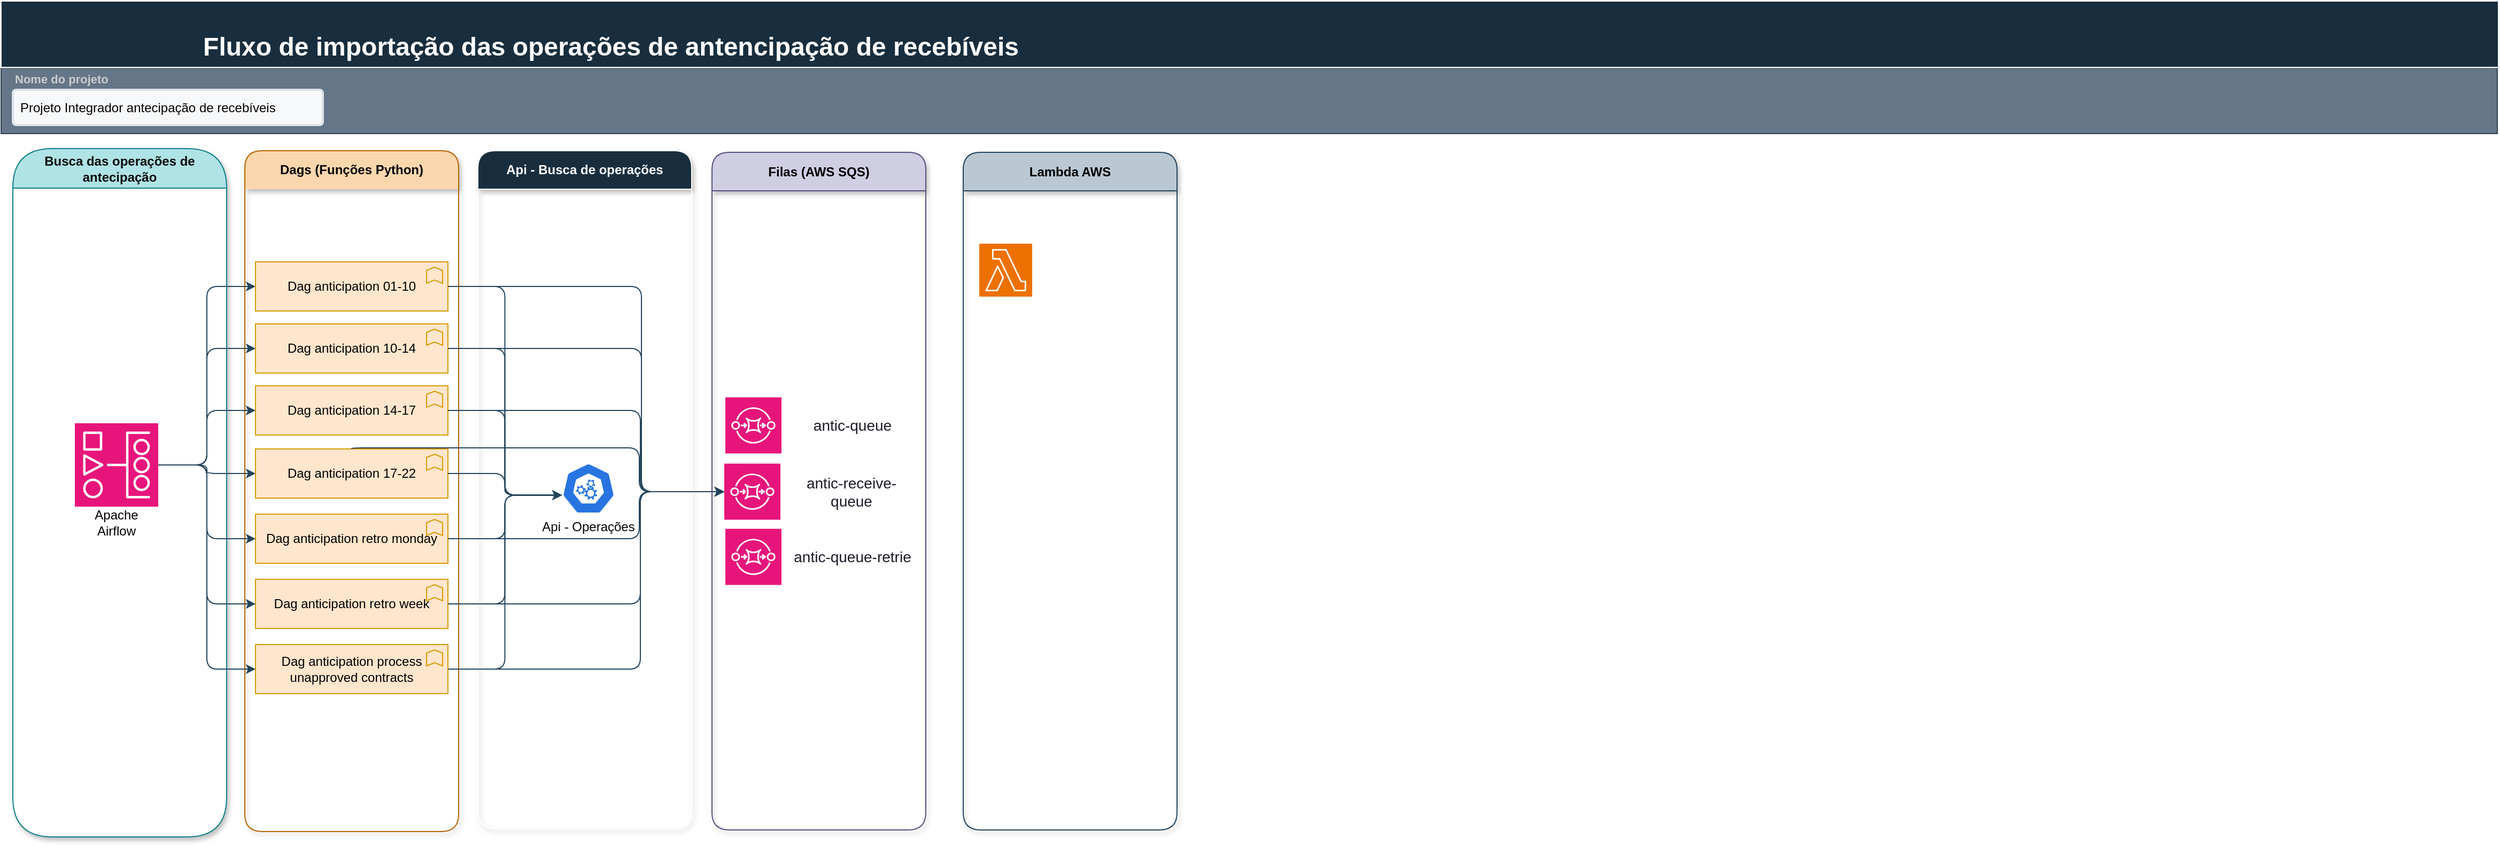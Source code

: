 <mxfile version="22.1.18" type="github">
  <diagram name="Página-1" id="1P7u8e3N7PmuP5SiBK7s">
    <mxGraphModel dx="1195" dy="685" grid="0" gridSize="10" guides="1" tooltips="1" connect="1" arrows="1" fold="1" page="1" pageScale="1" pageWidth="1169" pageHeight="827" math="0" shadow="0">
      <root>
        <mxCell id="0" />
        <mxCell id="1" parent="0" />
        <mxCell id="IEycJOYNlMnMHg5cLe1--47" value="" style="rounded=0;whiteSpace=wrap;html=1;strokeColor=#314354;fontColor=#ffffff;fillColor=#647687;" vertex="1" parent="1">
          <mxGeometry y="62" width="2335" height="62" as="geometry" />
        </mxCell>
        <mxCell id="IEycJOYNlMnMHg5cLe1--11" value="" style="rounded=0;whiteSpace=wrap;html=1;strokeColor=#FFFFFF;fontColor=#FFFFFF;fillColor=#182E3E;" vertex="1" parent="1">
          <mxGeometry width="2336" height="62" as="geometry" />
        </mxCell>
        <mxCell id="IEycJOYNlMnMHg5cLe1--8" value="Fluxo de importação das operações de antencipação de recebíveis" style="text;strokeColor=none;fillColor=none;html=1;fontSize=24;fontStyle=1;verticalAlign=middle;align=center;fontColor=#FFFFFF;" vertex="1" parent="1">
          <mxGeometry x="520" y="23" width="100" height="40" as="geometry" />
        </mxCell>
        <mxCell id="IEycJOYNlMnMHg5cLe1--9" value="&lt;font color=&quot;#cccccc&quot;&gt;Nome do projeto&lt;/font&gt;" style="fillColor=none;strokeColor=none;html=1;fontSize=11;fontStyle=0;align=left;fontColor=#596780;fontStyle=1;fontSize=11;rounded=1;" vertex="1" parent="1">
          <mxGeometry x="11" y="63" width="240" height="20" as="geometry" />
        </mxCell>
        <mxCell id="IEycJOYNlMnMHg5cLe1--10" value="&lt;font color=&quot;#030303&quot;&gt;Projeto Integrador antecipação de recebíveis&lt;br&gt;&lt;/font&gt;" style="rounded=1;arcSize=9;fillColor=#F7F8F9;align=left;spacingLeft=5;strokeColor=#DEE1E6;html=1;strokeWidth=2;fontSize=12;fontColor=#FFFFFF;" vertex="1" parent="1">
          <mxGeometry x="11" y="83" width="290" height="33" as="geometry" />
        </mxCell>
        <mxCell id="IEycJOYNlMnMHg5cLe1--15" value="&lt;font color=&quot;#0a0a0a&quot;&gt;Busca das operações de antecipação&lt;/font&gt;" style="swimlane;whiteSpace=wrap;html=1;rounded=1;arcSize=50;shadow=1;glass=0;swimlaneFillColor=default;fillStyle=solid;startSize=37;fillColor=#b0e3e6;strokeColor=#0e8088;" vertex="1" parent="1">
          <mxGeometry x="11" y="138" width="200" height="644" as="geometry" />
        </mxCell>
        <mxCell id="IEycJOYNlMnMHg5cLe1--17" value="" style="group" vertex="1" connectable="0" parent="IEycJOYNlMnMHg5cLe1--15">
          <mxGeometry x="58" y="257" width="78" height="108" as="geometry" />
        </mxCell>
        <mxCell id="IEycJOYNlMnMHg5cLe1--18" value="" style="sketch=0;points=[[0,0,0],[0.25,0,0],[0.5,0,0],[0.75,0,0],[1,0,0],[0,1,0],[0.25,1,0],[0.5,1,0],[0.75,1,0],[1,1,0],[0,0.25,0],[0,0.5,0],[0,0.75,0],[1,0.25,0],[1,0.5,0],[1,0.75,0]];outlineConnect=0;fontColor=#232F3E;fillColor=#E7157B;strokeColor=#ffffff;dashed=0;verticalLabelPosition=bottom;verticalAlign=top;align=center;html=1;fontSize=12;fontStyle=0;aspect=fixed;shape=mxgraph.aws4.resourceIcon;resIcon=mxgraph.aws4.managed_workflows_for_apache_airflow;rounded=1;" vertex="1" parent="IEycJOYNlMnMHg5cLe1--17">
          <mxGeometry width="78" height="78" as="geometry" />
        </mxCell>
        <mxCell id="IEycJOYNlMnMHg5cLe1--19" value="&lt;font color=&quot;#000000&quot;&gt;Apache Airflow&lt;br&gt;&lt;/font&gt;" style="text;strokeColor=none;align=center;fillColor=none;html=1;verticalAlign=middle;whiteSpace=wrap;rounded=0;fontColor=#FFFFFF;" vertex="1" parent="IEycJOYNlMnMHg5cLe1--17">
          <mxGeometry x="9" y="78" width="60" height="30" as="geometry" />
        </mxCell>
        <mxCell id="IEycJOYNlMnMHg5cLe1--20" value="Dags (Funções Python)" style="swimlane;whiteSpace=wrap;html=1;rounded=1;strokeColor=#b46504;fillColor=#fad7ac;shadow=1;startSize=36;swimlaneLine=0;" vertex="1" parent="1">
          <mxGeometry x="228" y="140" width="200" height="637" as="geometry" />
        </mxCell>
        <mxCell id="IEycJOYNlMnMHg5cLe1--21" value="Dag anticipation 01-10" style="html=1;outlineConnect=0;whiteSpace=wrap;fillColor=#ffe6cc;shape=mxgraph.archimate.application;appType=function;rounded=1;strokeColor=#d79b00;" vertex="1" parent="IEycJOYNlMnMHg5cLe1--20">
          <mxGeometry x="10" y="104" width="180" height="46" as="geometry" />
        </mxCell>
        <mxCell id="IEycJOYNlMnMHg5cLe1--22" value="Dag anticipation 10-14" style="html=1;outlineConnect=0;whiteSpace=wrap;fillColor=#ffe6cc;shape=mxgraph.archimate.application;appType=function;rounded=1;strokeColor=#d79b00;" vertex="1" parent="IEycJOYNlMnMHg5cLe1--20">
          <mxGeometry x="10" y="162" width="180" height="46" as="geometry" />
        </mxCell>
        <mxCell id="IEycJOYNlMnMHg5cLe1--23" value="Dag anticipation 14-17" style="html=1;outlineConnect=0;whiteSpace=wrap;fillColor=#ffe6cc;shape=mxgraph.archimate.application;appType=function;rounded=1;strokeColor=#d79b00;" vertex="1" parent="IEycJOYNlMnMHg5cLe1--20">
          <mxGeometry x="10" y="220" width="180" height="46" as="geometry" />
        </mxCell>
        <mxCell id="IEycJOYNlMnMHg5cLe1--24" value="Dag anticipation 17-22" style="html=1;outlineConnect=0;whiteSpace=wrap;fillColor=#ffe6cc;shape=mxgraph.archimate.application;appType=function;rounded=1;strokeColor=#d79b00;" vertex="1" parent="IEycJOYNlMnMHg5cLe1--20">
          <mxGeometry x="10" y="279" width="180" height="46" as="geometry" />
        </mxCell>
        <mxCell id="IEycJOYNlMnMHg5cLe1--25" value="Dag anticipation retro monday" style="html=1;outlineConnect=0;whiteSpace=wrap;fillColor=#ffe6cc;shape=mxgraph.archimate.application;appType=function;rounded=1;strokeColor=#d79b00;" vertex="1" parent="IEycJOYNlMnMHg5cLe1--20">
          <mxGeometry x="10" y="340" width="180" height="46" as="geometry" />
        </mxCell>
        <mxCell id="IEycJOYNlMnMHg5cLe1--26" value="Dag anticipation retro week" style="html=1;outlineConnect=0;whiteSpace=wrap;fillColor=#ffe6cc;shape=mxgraph.archimate.application;appType=function;rounded=1;strokeColor=#d79b00;" vertex="1" parent="IEycJOYNlMnMHg5cLe1--20">
          <mxGeometry x="10" y="401" width="180" height="46" as="geometry" />
        </mxCell>
        <mxCell id="IEycJOYNlMnMHg5cLe1--27" value="Dag anticipation process unapproved contracts" style="html=1;outlineConnect=0;whiteSpace=wrap;fillColor=#ffe6cc;shape=mxgraph.archimate.application;appType=function;rounded=1;strokeColor=#d79b00;" vertex="1" parent="IEycJOYNlMnMHg5cLe1--20">
          <mxGeometry x="10" y="462" width="180" height="46" as="geometry" />
        </mxCell>
        <mxCell id="IEycJOYNlMnMHg5cLe1--29" style="edgeStyle=orthogonalEdgeStyle;rounded=1;orthogonalLoop=1;jettySize=auto;html=1;entryX=0;entryY=0.5;entryDx=0;entryDy=0;entryPerimeter=0;strokeColor=#23445D;" edge="1" parent="1" source="IEycJOYNlMnMHg5cLe1--18" target="IEycJOYNlMnMHg5cLe1--21">
          <mxGeometry relative="1" as="geometry" />
        </mxCell>
        <mxCell id="IEycJOYNlMnMHg5cLe1--30" style="edgeStyle=orthogonalEdgeStyle;rounded=1;orthogonalLoop=1;jettySize=auto;html=1;entryX=0;entryY=0.5;entryDx=0;entryDy=0;entryPerimeter=0;strokeColor=#23445D;" edge="1" parent="1" source="IEycJOYNlMnMHg5cLe1--18" target="IEycJOYNlMnMHg5cLe1--22">
          <mxGeometry relative="1" as="geometry" />
        </mxCell>
        <mxCell id="IEycJOYNlMnMHg5cLe1--31" style="edgeStyle=orthogonalEdgeStyle;rounded=1;orthogonalLoop=1;jettySize=auto;html=1;strokeColor=#23445D;" edge="1" parent="1" source="IEycJOYNlMnMHg5cLe1--18" target="IEycJOYNlMnMHg5cLe1--23">
          <mxGeometry relative="1" as="geometry" />
        </mxCell>
        <mxCell id="IEycJOYNlMnMHg5cLe1--32" style="edgeStyle=orthogonalEdgeStyle;rounded=1;orthogonalLoop=1;jettySize=auto;html=1;strokeColor=#23445D;" edge="1" parent="1" source="IEycJOYNlMnMHg5cLe1--18" target="IEycJOYNlMnMHg5cLe1--24">
          <mxGeometry relative="1" as="geometry" />
        </mxCell>
        <mxCell id="IEycJOYNlMnMHg5cLe1--33" style="edgeStyle=orthogonalEdgeStyle;rounded=1;orthogonalLoop=1;jettySize=auto;html=1;entryX=0;entryY=0.5;entryDx=0;entryDy=0;entryPerimeter=0;strokeColor=#23445D;" edge="1" parent="1" source="IEycJOYNlMnMHg5cLe1--18" target="IEycJOYNlMnMHg5cLe1--25">
          <mxGeometry relative="1" as="geometry" />
        </mxCell>
        <mxCell id="IEycJOYNlMnMHg5cLe1--34" style="edgeStyle=orthogonalEdgeStyle;rounded=1;orthogonalLoop=1;jettySize=auto;html=1;entryX=0;entryY=0.5;entryDx=0;entryDy=0;entryPerimeter=0;strokeColor=#23445D;" edge="1" parent="1" source="IEycJOYNlMnMHg5cLe1--18" target="IEycJOYNlMnMHg5cLe1--26">
          <mxGeometry relative="1" as="geometry" />
        </mxCell>
        <mxCell id="IEycJOYNlMnMHg5cLe1--35" style="edgeStyle=orthogonalEdgeStyle;rounded=1;orthogonalLoop=1;jettySize=auto;html=1;entryX=0;entryY=0.5;entryDx=0;entryDy=0;entryPerimeter=0;strokeColor=#23445D;" edge="1" parent="1" source="IEycJOYNlMnMHg5cLe1--18" target="IEycJOYNlMnMHg5cLe1--27">
          <mxGeometry relative="1" as="geometry" />
        </mxCell>
        <mxCell id="IEycJOYNlMnMHg5cLe1--37" value="Api - Busca de operações" style="swimlane;whiteSpace=wrap;html=1;rounded=1;strokeColor=#FFFFFF;fontColor=#FFFFFF;fillColor=#182E3E;shadow=1;startSize=36;" vertex="1" parent="1">
          <mxGeometry x="446" y="140" width="200" height="634" as="geometry" />
        </mxCell>
        <mxCell id="IEycJOYNlMnMHg5cLe1--38" value="" style="aspect=fixed;sketch=0;html=1;dashed=0;whitespace=wrap;fillColor=#2875E2;strokeColor=#ffffff;points=[[0.005,0.63,0],[0.1,0.2,0],[0.9,0.2,0],[0.5,0,0],[0.995,0.63,0],[0.72,0.99,0],[0.5,1,0],[0.28,0.99,0]];shape=mxgraph.kubernetes.icon2;prIcon=api;rounded=1;fontColor=#FFFFFF;" vertex="1" parent="IEycJOYNlMnMHg5cLe1--37">
          <mxGeometry x="78.5" y="292" width="50" height="48" as="geometry" />
        </mxCell>
        <mxCell id="IEycJOYNlMnMHg5cLe1--39" value="&lt;font color=&quot;#030303&quot;&gt;Api - Operações&lt;br&gt;&lt;/font&gt;" style="text;html=1;strokeColor=none;fillColor=none;align=center;verticalAlign=middle;whiteSpace=wrap;rounded=0;fontColor=#FFFFFF;" vertex="1" parent="IEycJOYNlMnMHg5cLe1--37">
          <mxGeometry x="44" y="337" width="119" height="30" as="geometry" />
        </mxCell>
        <mxCell id="IEycJOYNlMnMHg5cLe1--40" style="edgeStyle=orthogonalEdgeStyle;rounded=1;orthogonalLoop=1;jettySize=auto;html=1;entryX=0.005;entryY=0.63;entryDx=0;entryDy=0;entryPerimeter=0;strokeColor=#23445D;" edge="1" parent="1" source="IEycJOYNlMnMHg5cLe1--21" target="IEycJOYNlMnMHg5cLe1--38">
          <mxGeometry relative="1" as="geometry" />
        </mxCell>
        <mxCell id="IEycJOYNlMnMHg5cLe1--41" style="edgeStyle=orthogonalEdgeStyle;rounded=1;orthogonalLoop=1;jettySize=auto;html=1;entryX=0.005;entryY=0.63;entryDx=0;entryDy=0;entryPerimeter=0;strokeColor=#23445D;" edge="1" parent="1" source="IEycJOYNlMnMHg5cLe1--22" target="IEycJOYNlMnMHg5cLe1--38">
          <mxGeometry relative="1" as="geometry" />
        </mxCell>
        <mxCell id="IEycJOYNlMnMHg5cLe1--42" style="edgeStyle=orthogonalEdgeStyle;rounded=1;orthogonalLoop=1;jettySize=auto;html=1;entryX=0.005;entryY=0.63;entryDx=0;entryDy=0;entryPerimeter=0;strokeColor=#23445D;" edge="1" parent="1" source="IEycJOYNlMnMHg5cLe1--23" target="IEycJOYNlMnMHg5cLe1--38">
          <mxGeometry relative="1" as="geometry" />
        </mxCell>
        <mxCell id="IEycJOYNlMnMHg5cLe1--43" style="edgeStyle=orthogonalEdgeStyle;rounded=1;orthogonalLoop=1;jettySize=auto;html=1;entryX=0.005;entryY=0.63;entryDx=0;entryDy=0;entryPerimeter=0;strokeColor=#23445D;" edge="1" parent="1" source="IEycJOYNlMnMHg5cLe1--24" target="IEycJOYNlMnMHg5cLe1--38">
          <mxGeometry relative="1" as="geometry" />
        </mxCell>
        <mxCell id="IEycJOYNlMnMHg5cLe1--44" style="edgeStyle=orthogonalEdgeStyle;rounded=1;orthogonalLoop=1;jettySize=auto;html=1;entryX=0.005;entryY=0.63;entryDx=0;entryDy=0;entryPerimeter=0;strokeColor=#23445D;" edge="1" parent="1" source="IEycJOYNlMnMHg5cLe1--25" target="IEycJOYNlMnMHg5cLe1--38">
          <mxGeometry relative="1" as="geometry" />
        </mxCell>
        <mxCell id="IEycJOYNlMnMHg5cLe1--45" style="edgeStyle=orthogonalEdgeStyle;rounded=1;orthogonalLoop=1;jettySize=auto;html=1;entryX=0.005;entryY=0.63;entryDx=0;entryDy=0;entryPerimeter=0;strokeColor=#23445D;" edge="1" parent="1" source="IEycJOYNlMnMHg5cLe1--26" target="IEycJOYNlMnMHg5cLe1--38">
          <mxGeometry relative="1" as="geometry" />
        </mxCell>
        <mxCell id="IEycJOYNlMnMHg5cLe1--46" style="edgeStyle=orthogonalEdgeStyle;rounded=1;orthogonalLoop=1;jettySize=auto;html=1;entryX=0.005;entryY=0.63;entryDx=0;entryDy=0;entryPerimeter=0;strokeColor=#23445D;" edge="1" parent="1" source="IEycJOYNlMnMHg5cLe1--27" target="IEycJOYNlMnMHg5cLe1--38">
          <mxGeometry relative="1" as="geometry" />
        </mxCell>
        <mxCell id="IEycJOYNlMnMHg5cLe1--48" value="Lambda AWS" style="swimlane;whiteSpace=wrap;html=1;rounded=1;strokeColor=#23445d;fillColor=#bac8d3;shadow=1;startSize=36;" vertex="1" parent="1">
          <mxGeometry x="900" y="141.5" width="200" height="634" as="geometry" />
        </mxCell>
        <mxCell id="IEycJOYNlMnMHg5cLe1--78" value="" style="sketch=0;points=[[0,0,0],[0.25,0,0],[0.5,0,0],[0.75,0,0],[1,0,0],[0,1,0],[0.25,1,0],[0.5,1,0],[0.75,1,0],[1,1,0],[0,0.25,0],[0,0.5,0],[0,0.75,0],[1,0.25,0],[1,0.5,0],[1,0.75,0]];outlineConnect=0;fontColor=#232F3E;fillColor=#ED7100;strokeColor=#ffffff;dashed=0;verticalLabelPosition=bottom;verticalAlign=top;align=center;html=1;fontSize=12;fontStyle=0;aspect=fixed;shape=mxgraph.aws4.resourceIcon;resIcon=mxgraph.aws4.lambda;rounded=1;" vertex="1" parent="IEycJOYNlMnMHg5cLe1--48">
          <mxGeometry x="15" y="85.5" width="49.5" height="49.5" as="geometry" />
        </mxCell>
        <mxCell id="IEycJOYNlMnMHg5cLe1--51" value="Filas (AWS SQS)" style="swimlane;whiteSpace=wrap;html=1;rounded=1;strokeColor=#56517e;fillColor=#d0cee2;shadow=1;startSize=36;" vertex="1" parent="1">
          <mxGeometry x="665" y="141.5" width="200" height="634" as="geometry" />
        </mxCell>
        <mxCell id="IEycJOYNlMnMHg5cLe1--60" value="" style="sketch=0;points=[[0,0,0],[0.25,0,0],[0.5,0,0],[0.75,0,0],[1,0,0],[0,1,0],[0.25,1,0],[0.5,1,0],[0.75,1,0],[1,1,0],[0,0.25,0],[0,0.5,0],[0,0.75,0],[1,0.25,0],[1,0.5,0],[1,0.75,0]];outlineConnect=0;fontColor=#232F3E;fillColor=#E7157B;strokeColor=#ffffff;dashed=0;verticalLabelPosition=bottom;verticalAlign=top;align=center;html=1;fontSize=12;fontStyle=0;aspect=fixed;shape=mxgraph.aws4.resourceIcon;resIcon=mxgraph.aws4.sqs;rounded=1;" vertex="1" parent="IEycJOYNlMnMHg5cLe1--51">
          <mxGeometry x="12.5" y="229.25" width="52.5" height="52.5" as="geometry" />
        </mxCell>
        <mxCell id="IEycJOYNlMnMHg5cLe1--65" value="&lt;font color=&quot;#1a1b26&quot; style=&quot;font-size: 14px;&quot;&gt;antic-queue&lt;/font&gt;" style="text;html=1;strokeColor=none;fillColor=none;align=center;verticalAlign=middle;whiteSpace=wrap;rounded=0;fontColor=#FFFFFF;fontStyle=0;fontSize=14;" vertex="1" parent="IEycJOYNlMnMHg5cLe1--51">
          <mxGeometry x="73.5" y="240.5" width="115" height="30" as="geometry" />
        </mxCell>
        <mxCell id="IEycJOYNlMnMHg5cLe1--66" value="" style="sketch=0;points=[[0,0,0],[0.25,0,0],[0.5,0,0],[0.75,0,0],[1,0,0],[0,1,0],[0.25,1,0],[0.5,1,0],[0.75,1,0],[1,1,0],[0,0.25,0],[0,0.5,0],[0,0.75,0],[1,0.25,0],[1,0.5,0],[1,0.75,0]];outlineConnect=0;fontColor=#232F3E;fillColor=#E7157B;strokeColor=#ffffff;dashed=0;verticalLabelPosition=bottom;verticalAlign=top;align=center;html=1;fontSize=12;fontStyle=0;aspect=fixed;shape=mxgraph.aws4.resourceIcon;resIcon=mxgraph.aws4.sqs;rounded=1;" vertex="1" parent="IEycJOYNlMnMHg5cLe1--51">
          <mxGeometry x="11.5" y="291.25" width="52.5" height="52.5" as="geometry" />
        </mxCell>
        <mxCell id="IEycJOYNlMnMHg5cLe1--67" value="&lt;font color=&quot;#1a1b26&quot; style=&quot;font-size: 14px;&quot;&gt;antic-receive-queue&lt;/font&gt;" style="text;html=1;strokeColor=none;fillColor=none;align=center;verticalAlign=middle;whiteSpace=wrap;rounded=0;fontColor=#FFFFFF;fontStyle=0;fontSize=14;" vertex="1" parent="IEycJOYNlMnMHg5cLe1--51">
          <mxGeometry x="72.5" y="302.5" width="115" height="30" as="geometry" />
        </mxCell>
        <mxCell id="IEycJOYNlMnMHg5cLe1--68" value="" style="sketch=0;points=[[0,0,0],[0.25,0,0],[0.5,0,0],[0.75,0,0],[1,0,0],[0,1,0],[0.25,1,0],[0.5,1,0],[0.75,1,0],[1,1,0],[0,0.25,0],[0,0.5,0],[0,0.75,0],[1,0.25,0],[1,0.5,0],[1,0.75,0]];outlineConnect=0;fontColor=#232F3E;fillColor=#E7157B;strokeColor=#ffffff;dashed=0;verticalLabelPosition=bottom;verticalAlign=top;align=center;html=1;fontSize=12;fontStyle=0;aspect=fixed;shape=mxgraph.aws4.resourceIcon;resIcon=mxgraph.aws4.sqs;rounded=1;" vertex="1" parent="IEycJOYNlMnMHg5cLe1--51">
          <mxGeometry x="12.5" y="352.25" width="52.5" height="52.5" as="geometry" />
        </mxCell>
        <mxCell id="IEycJOYNlMnMHg5cLe1--69" value="&lt;div&gt;&lt;font color=&quot;#1a1b26&quot; style=&quot;font-size: 14px;&quot;&gt;antic-queue-retrie&lt;/font&gt;&lt;/div&gt;" style="text;html=1;strokeColor=none;fillColor=none;align=center;verticalAlign=middle;whiteSpace=wrap;rounded=0;fontColor=#FFFFFF;fontStyle=0;fontSize=14;" vertex="1" parent="IEycJOYNlMnMHg5cLe1--51">
          <mxGeometry x="73.5" y="363.5" width="115" height="30" as="geometry" />
        </mxCell>
        <mxCell id="IEycJOYNlMnMHg5cLe1--62" value="Text" style="text;html=1;strokeColor=none;fillColor=none;align=center;verticalAlign=middle;whiteSpace=wrap;rounded=0;fontColor=#FFFFFF;" vertex="1" parent="1">
          <mxGeometry x="593" y="380" width="60" height="30" as="geometry" />
        </mxCell>
        <mxCell id="IEycJOYNlMnMHg5cLe1--64" value="Text" style="text;html=1;strokeColor=none;fillColor=none;align=center;verticalAlign=middle;whiteSpace=wrap;rounded=0;fontColor=#FFFFFF;" vertex="1" parent="1">
          <mxGeometry x="593" y="361" width="60" height="30" as="geometry" />
        </mxCell>
        <mxCell id="IEycJOYNlMnMHg5cLe1--70" style="edgeStyle=orthogonalEdgeStyle;rounded=1;orthogonalLoop=1;jettySize=auto;html=1;entryX=0;entryY=0.5;entryDx=0;entryDy=0;entryPerimeter=0;strokeColor=#23445D;" edge="1" parent="1" source="IEycJOYNlMnMHg5cLe1--21" target="IEycJOYNlMnMHg5cLe1--66">
          <mxGeometry relative="1" as="geometry">
            <Array as="points">
              <mxPoint x="599" y="267" />
              <mxPoint x="599" y="459" />
            </Array>
          </mxGeometry>
        </mxCell>
        <mxCell id="IEycJOYNlMnMHg5cLe1--71" style="edgeStyle=orthogonalEdgeStyle;rounded=1;orthogonalLoop=1;jettySize=auto;html=1;entryX=0;entryY=0.5;entryDx=0;entryDy=0;entryPerimeter=0;strokeColor=#23445D;" edge="1" parent="1" source="IEycJOYNlMnMHg5cLe1--22" target="IEycJOYNlMnMHg5cLe1--66">
          <mxGeometry relative="1" as="geometry">
            <Array as="points">
              <mxPoint x="599" y="325" />
              <mxPoint x="599" y="459" />
            </Array>
          </mxGeometry>
        </mxCell>
        <mxCell id="IEycJOYNlMnMHg5cLe1--72" style="edgeStyle=orthogonalEdgeStyle;rounded=1;orthogonalLoop=1;jettySize=auto;html=1;entryX=0;entryY=0.5;entryDx=0;entryDy=0;entryPerimeter=0;strokeColor=#23445D;" edge="1" parent="1" source="IEycJOYNlMnMHg5cLe1--23" target="IEycJOYNlMnMHg5cLe1--66">
          <mxGeometry relative="1" as="geometry">
            <Array as="points">
              <mxPoint x="598" y="383" />
              <mxPoint x="598" y="459" />
            </Array>
          </mxGeometry>
        </mxCell>
        <mxCell id="IEycJOYNlMnMHg5cLe1--74" style="edgeStyle=orthogonalEdgeStyle;rounded=1;orthogonalLoop=1;jettySize=auto;html=1;strokeColor=#23445D;" edge="1" parent="1" source="IEycJOYNlMnMHg5cLe1--24" target="IEycJOYNlMnMHg5cLe1--66">
          <mxGeometry relative="1" as="geometry">
            <Array as="points">
              <mxPoint x="328" y="418" />
              <mxPoint x="597" y="418" />
              <mxPoint x="597" y="459" />
            </Array>
          </mxGeometry>
        </mxCell>
        <mxCell id="IEycJOYNlMnMHg5cLe1--75" style="edgeStyle=orthogonalEdgeStyle;rounded=1;orthogonalLoop=1;jettySize=auto;html=1;entryX=0;entryY=0.5;entryDx=0;entryDy=0;entryPerimeter=0;strokeColor=#23445D;" edge="1" parent="1" source="IEycJOYNlMnMHg5cLe1--25" target="IEycJOYNlMnMHg5cLe1--66">
          <mxGeometry relative="1" as="geometry">
            <Array as="points">
              <mxPoint x="597" y="503" />
              <mxPoint x="597" y="459" />
            </Array>
          </mxGeometry>
        </mxCell>
        <mxCell id="IEycJOYNlMnMHg5cLe1--76" style="edgeStyle=orthogonalEdgeStyle;rounded=1;orthogonalLoop=1;jettySize=auto;html=1;entryX=0;entryY=0.5;entryDx=0;entryDy=0;entryPerimeter=0;strokeColor=#23445D;" edge="1" parent="1" source="IEycJOYNlMnMHg5cLe1--26" target="IEycJOYNlMnMHg5cLe1--66">
          <mxGeometry relative="1" as="geometry">
            <Array as="points">
              <mxPoint x="598" y="564" />
              <mxPoint x="598" y="459" />
            </Array>
          </mxGeometry>
        </mxCell>
        <mxCell id="IEycJOYNlMnMHg5cLe1--77" style="edgeStyle=orthogonalEdgeStyle;rounded=1;orthogonalLoop=1;jettySize=auto;html=1;entryX=0;entryY=0.5;entryDx=0;entryDy=0;entryPerimeter=0;strokeColor=#23445D;" edge="1" parent="1" source="IEycJOYNlMnMHg5cLe1--27" target="IEycJOYNlMnMHg5cLe1--66">
          <mxGeometry relative="1" as="geometry">
            <Array as="points">
              <mxPoint x="598" y="625" />
              <mxPoint x="598" y="459" />
            </Array>
          </mxGeometry>
        </mxCell>
      </root>
    </mxGraphModel>
  </diagram>
</mxfile>
